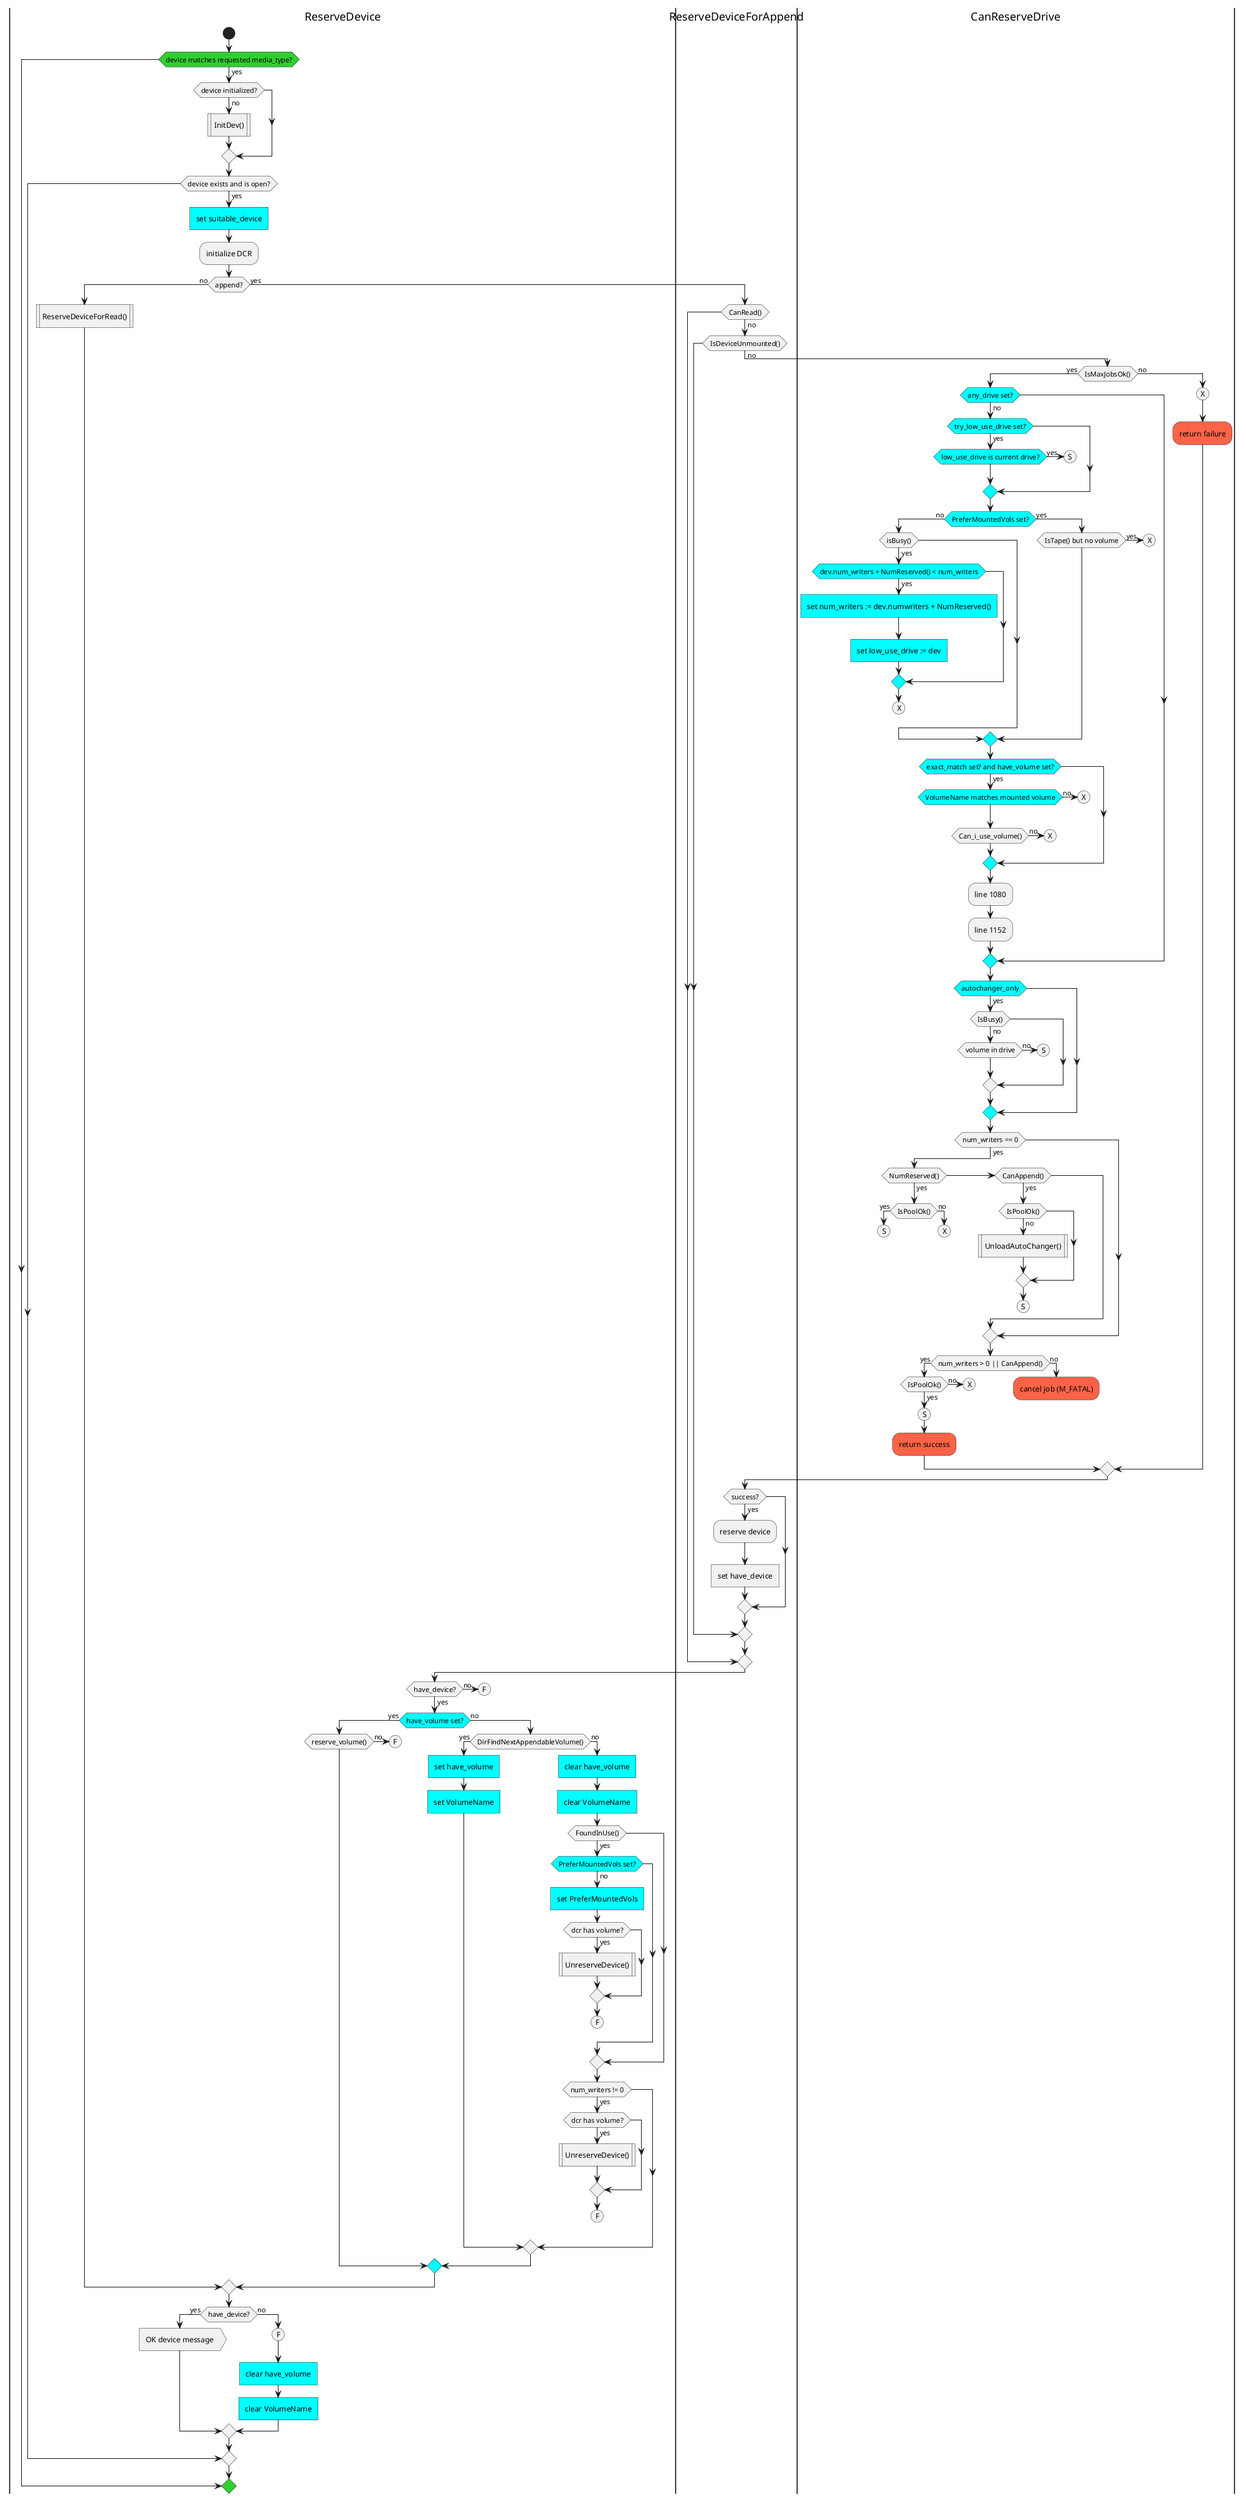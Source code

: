 .. uml::
  :caption: Control flow of ReserveDevice()

  @startuml
  |ReserveDevice|
  start
  #limegreen:if (device matches requested media_type?) then (yes)
    if (device initialized?) then (no)
      :InitDev()|
    endif
    if (device exists and is open?) then (yes)
      #aqua:set suitable_device]
      :initialize DCR;
      if (append?) then (no)
        :ReserveDeviceForRead()|
      else (yes)
        |ReserveDeviceForAppend|
        if (CanRead()) then (no)
          if (IsDeviceUnmounted()) then (no)
            |CanReserveDrive|
            if (IsMaxJobsOk()) then (yes)
              #aqua:if (any_drive set?) then (no)
                #aqua:if (try_low_use_drive set?) then (yes)
                  #aqua:if (low_use_drive is current drive?) then (yes)
                    (S)
                    detach
                  endif
                endif
                #aqua:if (PreferMountedVols set?) then (no)
                  if (isBusy()) then (yes)
                    #aqua:if (dev.num_writers + NumReserved() < num_writers) then (yes)
                      #aqua:set num_writers := dev.numwriters + NumReserved()]
                      #aqua:set low_use_drive := dev]
                    endif
                    (X)
                    detach
                  endif
                else (yes)
                  if (IsTape() but no volume) then (yes)
                    (X)
                    detach
                  endif
                endif
                #aqua:if(exact_match set? and have_volume set?) then (yes)
                  #aqua:if(VolumeName matches mounted volume) then (no)
                    (X)
                    detach
                  endif
                  if (Can_i_use_volume()) then (no)
                    (X)
                    detach
                  endif
                endif
                :line 1080;

                :line 1152;
              endif
              #aqua:if (autochanger_only) then (yes)
                if (IsBusy()) then (no)
                  if (volume in drive) then (no)
                    (S)
                    detach
                  endif
                endif
              endif
              if (num_writers == 0) then (yes)
                if (NumReserved()) then (yes)
                  if (IsPoolOk()) then (yes)
                    (S)
                    detach
                  else (no)
                    (X)
                    detach
                  endif
                elseif (CanAppend()) then (yes)
                  if (IsPoolOk()) then (no)
                    :UnloadAutoChanger()|
                  endif
                  (S)
                  detach
                endif
              endif
              if (num_writers > 0 || CanAppend()) then (yes)
                if (IsPoolOk()) then (yes)
                  (S)
                  #tomato:return success;
                else (no)
                  (X)
                  detach
                endif
              else (no)
                #tomato:cancel job (M_FATAL);
                detach
              endif
            else (no)
              (X)
              #tomato:return failure;
            endif
            |ReserveDeviceForAppend|
            if (success?) then (yes)
              :reserve device;
              :set have_device]
            endif
          endif
        endif
        |ReserveDevice|
        if (have_device?) then (yes)
          #aqua:if (have_volume set?) then (yes)
            if (reserve_volume()) then (no)
              (F)
              detach
            endif
          else (no)
            if (DirFindNextAppendableVolume()) then (yes)
              #aqua:set have_volume]
              #aqua:set VolumeName]
            else (no)
              #aqua:clear have_volume]
              #aqua:clear VolumeName]
              if (FoundInUse()) then (yes)
                #aqua:if(PreferMountedVols set?) then (no)
                  #aqua:set PreferMountedVols]
                  if (dcr has volume?) then (yes)
                    :UnreserveDevice()|
                  endif
                  (F)
                  detach
                endif
              endif
              if (num_writers != 0) then (yes)
                  if (dcr has volume?) then (yes)
                    :UnreserveDevice()|
                  endif
                  (F)
                  detach
              endif
            endif
          endif
        else (no)
          (F)
          detach
        endif
      endif
  if (have_device?) then (yes)
    :OK device message>
  else (no)
    (F)
    #aqua:clear have_volume]
    #aqua:clear VolumeName]
  endif
    endif
  endif

  @enduml
